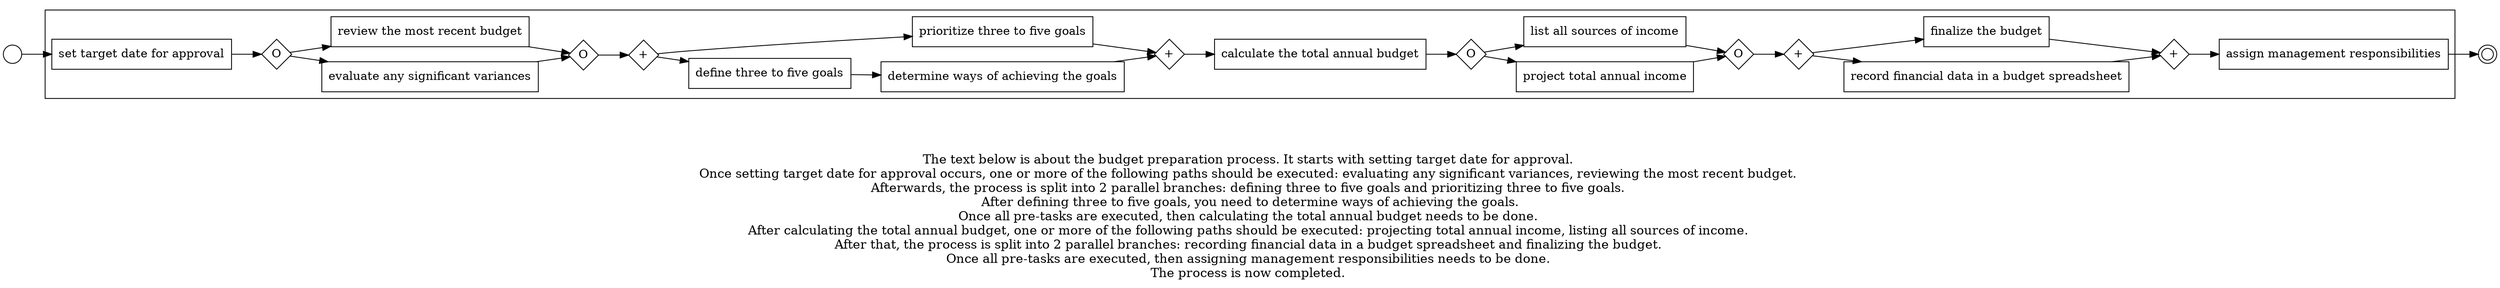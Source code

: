 digraph budget_preparation_process_6 {
	graph [rankdir=LR]
	START_NODE [label="" shape=circle width=0.3]
	subgraph CLUSTER_0 {
		"set target date for approval" [shape=box]
		"OR_SPLIT--2. Current financial status_N0RG" [label=O fixedsize=true shape=diamond width=0.5]
		"set target date for approval" -> "OR_SPLIT--2. Current financial status_N0RG"
		"evaluate any significant variances" [shape=box]
		"OR_SPLIT--2. Current financial status_N0RG" -> "evaluate any significant variances"
		"review the most recent budget" [shape=box]
		"OR_SPLIT--2. Current financial status_N0RG" -> "review the most recent budget"
		"OR_JOIN--2. Current financial status_N0RG" [label=O fixedsize=true shape=diamond width=0.5]
		"evaluate any significant variances" -> "OR_JOIN--2. Current financial status_N0RG"
		"review the most recent budget" -> "OR_JOIN--2. Current financial status_N0RG"
		"AND_SPLIT--3. Goals_O60G" [label="+" fixedsize=true shape=diamond width=0.5]
		"OR_JOIN--2. Current financial status_N0RG" -> "AND_SPLIT--3. Goals_O60G"
		"define three to five goals" [shape=box]
		"AND_SPLIT--3. Goals_O60G" -> "define three to five goals"
		"prioritize three to five goals" [shape=box]
		"AND_SPLIT--3. Goals_O60G" -> "prioritize three to five goals"
		"determine ways of achieving the goals" [shape=box]
		"define three to five goals" -> "determine ways of achieving the goals"
		"AND_JOIN--3. Goals_O60G" [label="+" fixedsize=true shape=diamond width=0.5]
		"determine ways of achieving the goals" -> "AND_JOIN--3. Goals_O60G"
		"prioritize three to five goals" -> "AND_JOIN--3. Goals_O60G"
		"calculate the total annual budget" [shape=box]
		"AND_JOIN--3. Goals_O60G" -> "calculate the total annual budget"
		"OR_SPLIT--5. Projected income/funding_7CPQ" [label=O fixedsize=true shape=diamond width=0.5]
		"calculate the total annual budget" -> "OR_SPLIT--5. Projected income/funding_7CPQ"
		"project total annual income" [shape=box]
		"OR_SPLIT--5. Projected income/funding_7CPQ" -> "project total annual income"
		"list all sources of income" [shape=box]
		"OR_SPLIT--5. Projected income/funding_7CPQ" -> "list all sources of income"
		"OR_JOIN--5. Projected income/funding_7CPQ" [label=O fixedsize=true shape=diamond width=0.5]
		"project total annual income" -> "OR_JOIN--5. Projected income/funding_7CPQ"
		"list all sources of income" -> "OR_JOIN--5. Projected income/funding_7CPQ"
		"AND_SPLIT--6. Putting it all together_E918" [label="+" fixedsize=true shape=diamond width=0.5]
		"OR_JOIN--5. Projected income/funding_7CPQ" -> "AND_SPLIT--6. Putting it all together_E918"
		"record financial data in a budget spreadsheet" [shape=box]
		"AND_SPLIT--6. Putting it all together_E918" -> "record financial data in a budget spreadsheet"
		"finalize the budget" [shape=box]
		"AND_SPLIT--6. Putting it all together_E918" -> "finalize the budget"
		"AND_JOIN--6. Putting it all together_E918" [label="+" fixedsize=true shape=diamond width=0.5]
		"record financial data in a budget spreadsheet" -> "AND_JOIN--6. Putting it all together_E918"
		"finalize the budget" -> "AND_JOIN--6. Putting it all together_E918"
		"assign management responsibilities" [shape=box]
		"AND_JOIN--6. Putting it all together_E918" -> "assign management responsibilities"
	}
	START_NODE -> "set target date for approval"
	END_NODE [label="" shape=doublecircle width=0.2]
	"assign management responsibilities" -> END_NODE
	fontsize=15 label="\n\n
The text below is about the budget preparation process. It starts with setting target date for approval. 
Once setting target date for approval occurs, one or more of the following paths should be executed: evaluating any significant variances, reviewing the most recent budget. 
Afterwards, the process is split into 2 parallel branches: defining three to five goals and prioritizing three to five goals. 
After defining three to five goals, you need to determine ways of achieving the goals.
Once all pre-tasks are executed, then calculating the total annual budget needs to be done. 
After calculating the total annual budget, one or more of the following paths should be executed: projecting total annual income, listing all sources of income. 
After that, the process is split into 2 parallel branches: recording financial data in a budget spreadsheet and finalizing the budget. 
Once all pre-tasks are executed, then assigning management responsibilities needs to be done. 
The process is now completed. 
"
}
